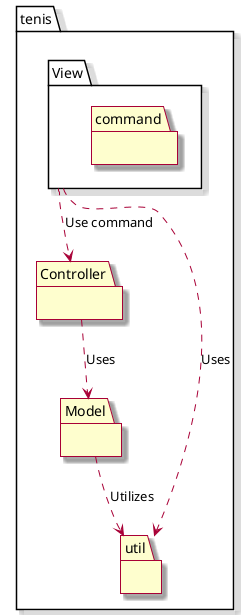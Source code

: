 @startuml
skin rose

package "tenis" {

    package "Model" {
    }

    package "Controller" {
    }

    package "View" {
     package "command" {
        }
    }

    package "util" {
    }
}

View ..> Controller : Use command
View ..> util : Uses
Controller ..> Model : Uses
Model ..> util : Utilizes

@enduml
